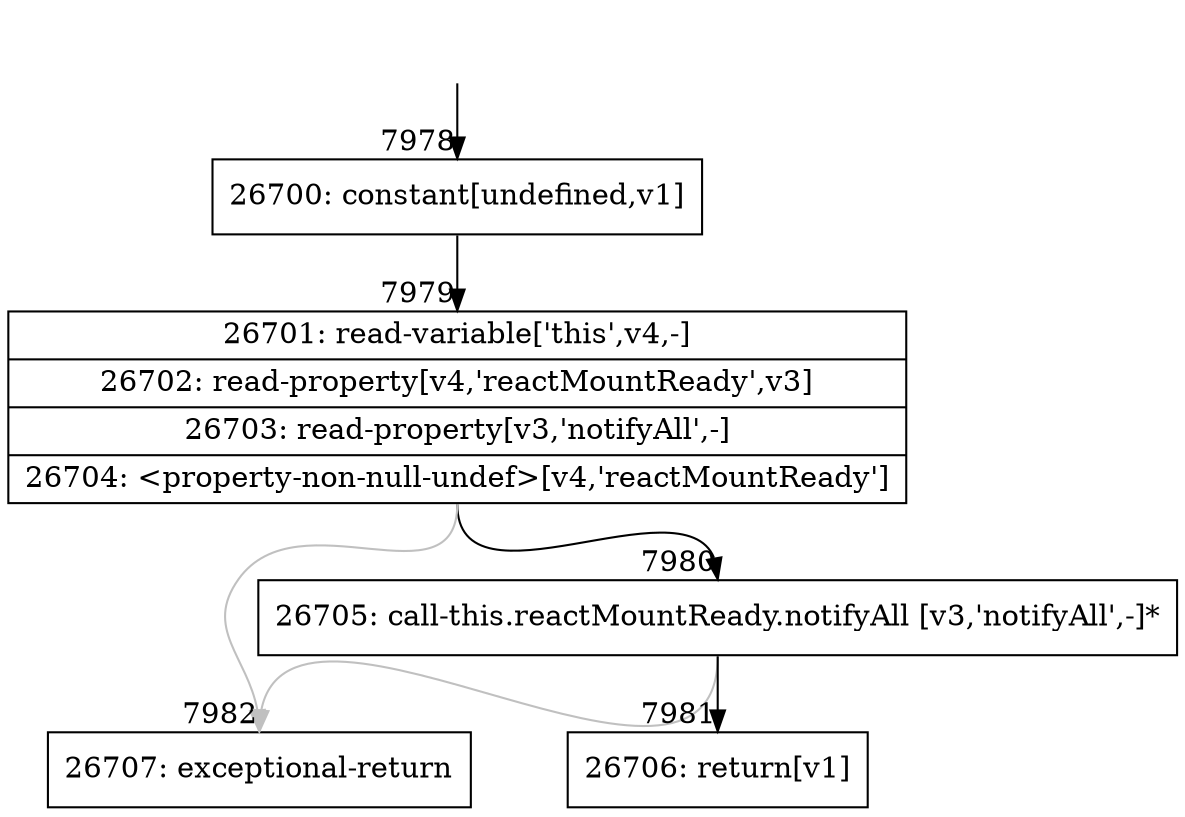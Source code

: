 digraph {
rankdir="TD"
BB_entry573[shape=none,label=""];
BB_entry573 -> BB7978 [tailport=s, headport=n, headlabel="    7978"]
BB7978 [shape=record label="{26700: constant[undefined,v1]}" ] 
BB7978 -> BB7979 [tailport=s, headport=n, headlabel="      7979"]
BB7979 [shape=record label="{26701: read-variable['this',v4,-]|26702: read-property[v4,'reactMountReady',v3]|26703: read-property[v3,'notifyAll',-]|26704: \<property-non-null-undef\>[v4,'reactMountReady']}" ] 
BB7979 -> BB7980 [tailport=s, headport=n, headlabel="      7980"]
BB7979 -> BB7982 [tailport=s, headport=n, color=gray, headlabel="      7982"]
BB7980 [shape=record label="{26705: call-this.reactMountReady.notifyAll [v3,'notifyAll',-]*}" ] 
BB7980 -> BB7981 [tailport=s, headport=n, headlabel="      7981"]
BB7980 -> BB7982 [tailport=s, headport=n, color=gray]
BB7981 [shape=record label="{26706: return[v1]}" ] 
BB7982 [shape=record label="{26707: exceptional-return}" ] 
//#$~ 13995
}
